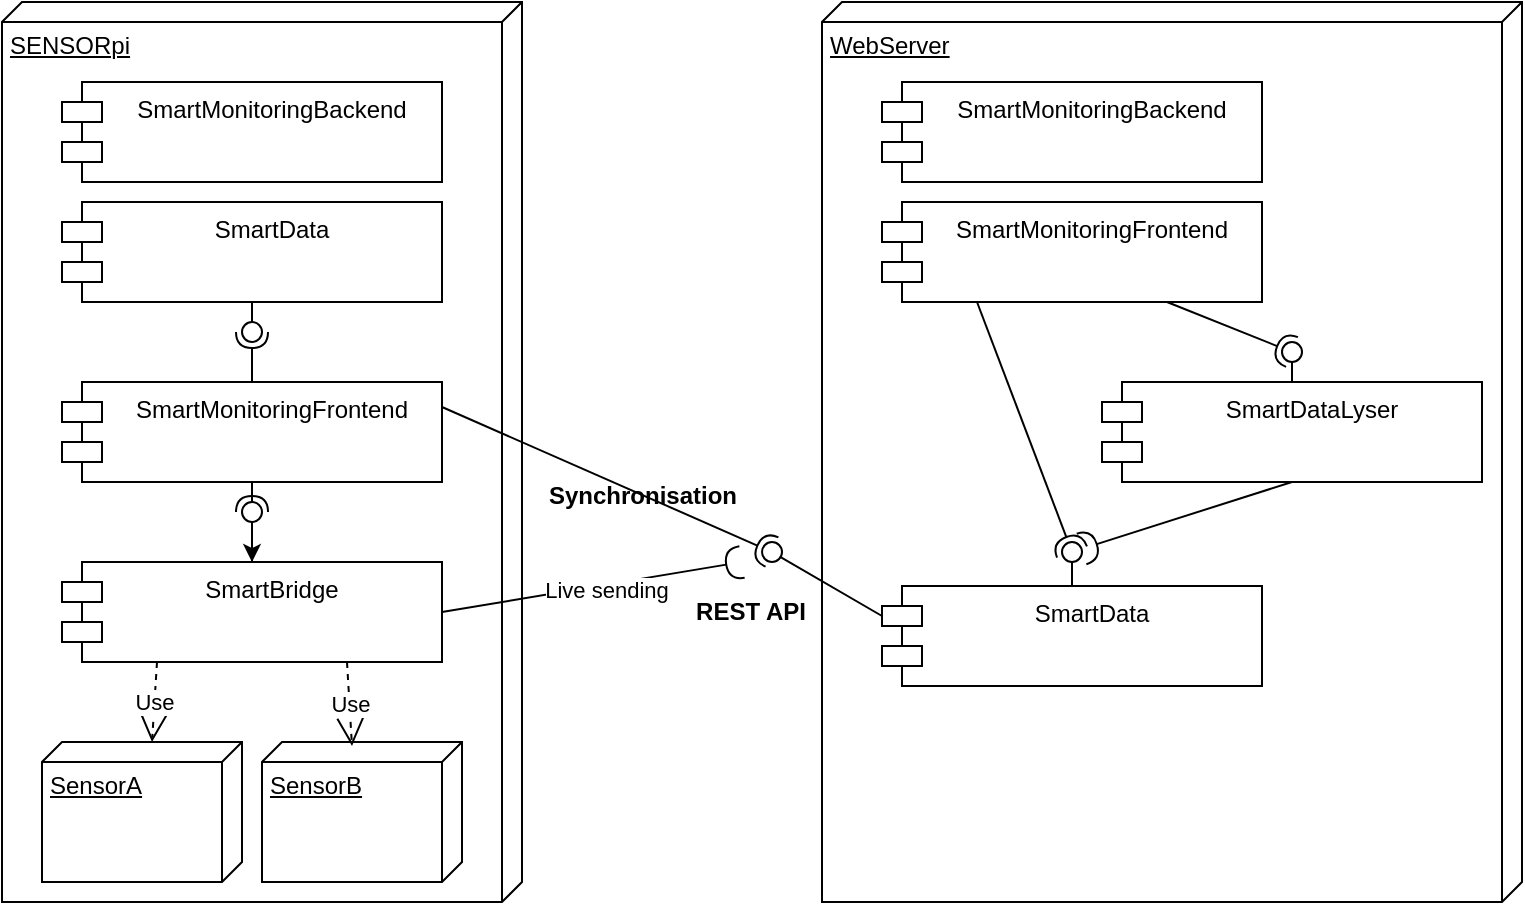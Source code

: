 <mxfile version="22.0.2" type="device">
  <diagram name="Seite-1" id="UXbr001qAZ8YUwBqj6tf">
    <mxGraphModel dx="1546" dy="900" grid="1" gridSize="10" guides="1" tooltips="1" connect="1" arrows="1" fold="1" page="1" pageScale="1" pageWidth="827" pageHeight="1169" math="0" shadow="0">
      <root>
        <mxCell id="0" />
        <mxCell id="1" parent="0" />
        <mxCell id="DpqsgZe1GaUblpMXzOOC-1" value="SENSORpi" style="verticalAlign=top;align=left;spacingTop=8;spacingLeft=2;spacingRight=12;shape=cube;size=10;direction=south;fontStyle=4;html=1;whiteSpace=wrap;" parent="1" vertex="1">
          <mxGeometry x="40" y="20" width="260" height="450" as="geometry" />
        </mxCell>
        <mxCell id="DpqsgZe1GaUblpMXzOOC-25" value="" style="edgeStyle=orthogonalEdgeStyle;rounded=0;orthogonalLoop=1;jettySize=auto;html=1;" parent="1" source="DpqsgZe1GaUblpMXzOOC-2" target="DpqsgZe1GaUblpMXzOOC-5" edge="1">
          <mxGeometry relative="1" as="geometry" />
        </mxCell>
        <mxCell id="DpqsgZe1GaUblpMXzOOC-2" value="SmartMonitoringFrontend" style="shape=module;align=left;spacingLeft=20;align=center;verticalAlign=top;whiteSpace=wrap;html=1;" parent="1" vertex="1">
          <mxGeometry x="70" y="210" width="190" height="50" as="geometry" />
        </mxCell>
        <mxCell id="DpqsgZe1GaUblpMXzOOC-3" value="SmartMonitoringBackend" style="shape=module;align=left;spacingLeft=20;align=center;verticalAlign=top;whiteSpace=wrap;html=1;" parent="1" vertex="1">
          <mxGeometry x="70" y="60" width="190" height="50" as="geometry" />
        </mxCell>
        <mxCell id="DpqsgZe1GaUblpMXzOOC-4" value="SmartData" style="shape=module;align=left;spacingLeft=20;align=center;verticalAlign=top;whiteSpace=wrap;html=1;" parent="1" vertex="1">
          <mxGeometry x="70" y="120" width="190" height="50" as="geometry" />
        </mxCell>
        <mxCell id="DpqsgZe1GaUblpMXzOOC-5" value="SmartBridge" style="shape=module;align=left;spacingLeft=20;align=center;verticalAlign=top;whiteSpace=wrap;html=1;" parent="1" vertex="1">
          <mxGeometry x="70" y="300" width="190" height="50" as="geometry" />
        </mxCell>
        <mxCell id="DpqsgZe1GaUblpMXzOOC-6" value="SensorB" style="verticalAlign=top;align=left;spacingTop=8;spacingLeft=2;spacingRight=12;shape=cube;size=10;direction=south;fontStyle=4;html=1;whiteSpace=wrap;" parent="1" vertex="1">
          <mxGeometry x="170" y="390" width="100" height="70" as="geometry" />
        </mxCell>
        <mxCell id="DpqsgZe1GaUblpMXzOOC-7" value="SensorA" style="verticalAlign=top;align=left;spacingTop=8;spacingLeft=2;spacingRight=12;shape=cube;size=10;direction=south;fontStyle=4;html=1;whiteSpace=wrap;" parent="1" vertex="1">
          <mxGeometry x="60" y="390" width="100" height="70" as="geometry" />
        </mxCell>
        <mxCell id="DpqsgZe1GaUblpMXzOOC-8" value="WebServer" style="verticalAlign=top;align=left;spacingTop=8;spacingLeft=2;spacingRight=12;shape=cube;size=10;direction=south;fontStyle=4;html=1;whiteSpace=wrap;" parent="1" vertex="1">
          <mxGeometry x="450" y="20" width="350" height="450" as="geometry" />
        </mxCell>
        <mxCell id="DpqsgZe1GaUblpMXzOOC-9" value="SmartMonitoringFrontend" style="shape=module;align=left;spacingLeft=20;align=center;verticalAlign=top;whiteSpace=wrap;html=1;" parent="1" vertex="1">
          <mxGeometry x="480" y="120" width="190" height="50" as="geometry" />
        </mxCell>
        <mxCell id="DpqsgZe1GaUblpMXzOOC-10" value="SmartMonitoringBackend" style="shape=module;align=left;spacingLeft=20;align=center;verticalAlign=top;whiteSpace=wrap;html=1;" parent="1" vertex="1">
          <mxGeometry x="480" y="60" width="190" height="50" as="geometry" />
        </mxCell>
        <mxCell id="DpqsgZe1GaUblpMXzOOC-11" value="SmartData" style="shape=module;align=left;spacingLeft=20;align=center;verticalAlign=top;whiteSpace=wrap;html=1;" parent="1" vertex="1">
          <mxGeometry x="480" y="312" width="190" height="50" as="geometry" />
        </mxCell>
        <mxCell id="DpqsgZe1GaUblpMXzOOC-12" value="SmartDataLyser" style="shape=module;align=left;spacingLeft=20;align=center;verticalAlign=top;whiteSpace=wrap;html=1;" parent="1" vertex="1">
          <mxGeometry x="590" y="210" width="190" height="50" as="geometry" />
        </mxCell>
        <mxCell id="DpqsgZe1GaUblpMXzOOC-15" value="" style="rounded=0;orthogonalLoop=1;jettySize=auto;html=1;endArrow=none;endFill=0;sketch=0;sourcePerimeterSpacing=0;targetPerimeterSpacing=0;exitX=0;exitY=0;exitDx=0;exitDy=15;exitPerimeter=0;" parent="1" source="DpqsgZe1GaUblpMXzOOC-11" target="DpqsgZe1GaUblpMXzOOC-17" edge="1">
          <mxGeometry relative="1" as="geometry">
            <mxPoint x="180" y="570" as="sourcePoint" />
          </mxGeometry>
        </mxCell>
        <mxCell id="DpqsgZe1GaUblpMXzOOC-16" value="" style="rounded=0;orthogonalLoop=1;jettySize=auto;html=1;endArrow=halfCircle;endFill=0;entryX=0.5;entryY=0.5;endSize=6;strokeWidth=1;sketch=0;exitX=1;exitY=0.25;exitDx=0;exitDy=0;" parent="1" source="DpqsgZe1GaUblpMXzOOC-2" target="DpqsgZe1GaUblpMXzOOC-17" edge="1">
          <mxGeometry relative="1" as="geometry">
            <mxPoint x="600" y="600" as="sourcePoint" />
          </mxGeometry>
        </mxCell>
        <mxCell id="DpqsgZe1GaUblpMXzOOC-17" value="" style="ellipse;whiteSpace=wrap;html=1;align=center;aspect=fixed;resizable=0;points=[];outlineConnect=0;sketch=0;" parent="1" vertex="1">
          <mxGeometry x="420" y="290" width="10" height="10" as="geometry" />
        </mxCell>
        <mxCell id="DpqsgZe1GaUblpMXzOOC-18" value="Synchronisation" style="text;align=center;fontStyle=1;verticalAlign=middle;spacingLeft=3;spacingRight=3;strokeColor=none;rotatable=0;points=[[0,0.5],[1,0.5]];portConstraint=eastwest;html=1;" parent="1" vertex="1">
          <mxGeometry x="320" y="254" width="80" height="26" as="geometry" />
        </mxCell>
        <mxCell id="DpqsgZe1GaUblpMXzOOC-19" value="REST API" style="text;align=center;fontStyle=1;verticalAlign=middle;spacingLeft=3;spacingRight=3;strokeColor=none;rotatable=0;points=[[0,0.5],[1,0.5]];portConstraint=eastwest;html=1;" parent="1" vertex="1">
          <mxGeometry x="374" y="312" width="80" height="26" as="geometry" />
        </mxCell>
        <mxCell id="DpqsgZe1GaUblpMXzOOC-20" value="" style="rounded=0;orthogonalLoop=1;jettySize=auto;html=1;endArrow=none;endFill=0;sketch=0;sourcePerimeterSpacing=0;targetPerimeterSpacing=0;exitX=0.5;exitY=0;exitDx=0;exitDy=0;" parent="1" source="DpqsgZe1GaUblpMXzOOC-5" target="DpqsgZe1GaUblpMXzOOC-22" edge="1">
          <mxGeometry relative="1" as="geometry">
            <mxPoint x="390" y="365" as="sourcePoint" />
          </mxGeometry>
        </mxCell>
        <mxCell id="DpqsgZe1GaUblpMXzOOC-21" value="" style="rounded=0;orthogonalLoop=1;jettySize=auto;html=1;endArrow=halfCircle;endFill=0;entryX=0.5;entryY=0.5;endSize=6;strokeWidth=1;sketch=0;exitX=0.5;exitY=1;exitDx=0;exitDy=0;" parent="1" source="DpqsgZe1GaUblpMXzOOC-2" target="DpqsgZe1GaUblpMXzOOC-22" edge="1">
          <mxGeometry relative="1" as="geometry">
            <mxPoint x="430" y="365" as="sourcePoint" />
          </mxGeometry>
        </mxCell>
        <mxCell id="DpqsgZe1GaUblpMXzOOC-22" value="" style="ellipse;whiteSpace=wrap;html=1;align=center;aspect=fixed;resizable=0;points=[];outlineConnect=0;sketch=0;" parent="1" vertex="1">
          <mxGeometry x="160" y="270" width="10" height="10" as="geometry" />
        </mxCell>
        <mxCell id="DpqsgZe1GaUblpMXzOOC-23" value="Use" style="endArrow=open;endSize=12;dashed=1;html=1;rounded=0;exitX=0.25;exitY=1;exitDx=0;exitDy=0;entryX=0;entryY=0;entryDx=0;entryDy=45;entryPerimeter=0;" parent="1" source="DpqsgZe1GaUblpMXzOOC-5" target="DpqsgZe1GaUblpMXzOOC-7" edge="1">
          <mxGeometry width="160" relative="1" as="geometry">
            <mxPoint x="330" y="370" as="sourcePoint" />
            <mxPoint x="490" y="370" as="targetPoint" />
          </mxGeometry>
        </mxCell>
        <mxCell id="DpqsgZe1GaUblpMXzOOC-24" value="Use" style="endArrow=open;endSize=12;dashed=1;html=1;rounded=0;exitX=0.75;exitY=1;exitDx=0;exitDy=0;entryX=0.029;entryY=0.55;entryDx=0;entryDy=0;entryPerimeter=0;" parent="1" source="DpqsgZe1GaUblpMXzOOC-5" target="DpqsgZe1GaUblpMXzOOC-6" edge="1">
          <mxGeometry width="160" relative="1" as="geometry">
            <mxPoint x="330" y="370" as="sourcePoint" />
            <mxPoint x="490" y="370" as="targetPoint" />
          </mxGeometry>
        </mxCell>
        <mxCell id="DpqsgZe1GaUblpMXzOOC-26" value="" style="rounded=0;orthogonalLoop=1;jettySize=auto;html=1;endArrow=none;endFill=0;sketch=0;sourcePerimeterSpacing=0;targetPerimeterSpacing=0;exitX=0.5;exitY=1;exitDx=0;exitDy=0;" parent="1" source="DpqsgZe1GaUblpMXzOOC-4" target="DpqsgZe1GaUblpMXzOOC-28" edge="1">
          <mxGeometry relative="1" as="geometry">
            <mxPoint x="390" y="365" as="sourcePoint" />
          </mxGeometry>
        </mxCell>
        <mxCell id="DpqsgZe1GaUblpMXzOOC-27" value="" style="rounded=0;orthogonalLoop=1;jettySize=auto;html=1;endArrow=halfCircle;endFill=0;entryX=0.5;entryY=0.5;endSize=6;strokeWidth=1;sketch=0;exitX=0.5;exitY=0;exitDx=0;exitDy=0;" parent="1" source="DpqsgZe1GaUblpMXzOOC-2" target="DpqsgZe1GaUblpMXzOOC-28" edge="1">
          <mxGeometry relative="1" as="geometry">
            <mxPoint x="430" y="365" as="sourcePoint" />
          </mxGeometry>
        </mxCell>
        <mxCell id="DpqsgZe1GaUblpMXzOOC-28" value="" style="ellipse;whiteSpace=wrap;html=1;align=center;aspect=fixed;resizable=0;points=[];outlineConnect=0;sketch=0;" parent="1" vertex="1">
          <mxGeometry x="160" y="180" width="10" height="10" as="geometry" />
        </mxCell>
        <mxCell id="DpqsgZe1GaUblpMXzOOC-29" value="" style="rounded=0;orthogonalLoop=1;jettySize=auto;html=1;endArrow=none;endFill=0;sketch=0;sourcePerimeterSpacing=0;targetPerimeterSpacing=0;exitX=0.5;exitY=0;exitDx=0;exitDy=0;" parent="1" source="DpqsgZe1GaUblpMXzOOC-12" target="DpqsgZe1GaUblpMXzOOC-31" edge="1">
          <mxGeometry relative="1" as="geometry">
            <mxPoint x="390" y="365" as="sourcePoint" />
          </mxGeometry>
        </mxCell>
        <mxCell id="DpqsgZe1GaUblpMXzOOC-30" value="" style="rounded=0;orthogonalLoop=1;jettySize=auto;html=1;endArrow=halfCircle;endFill=0;entryX=0.5;entryY=0.5;endSize=6;strokeWidth=1;sketch=0;exitX=0.75;exitY=1;exitDx=0;exitDy=0;" parent="1" source="DpqsgZe1GaUblpMXzOOC-9" target="DpqsgZe1GaUblpMXzOOC-31" edge="1">
          <mxGeometry relative="1" as="geometry">
            <mxPoint x="430" y="365" as="sourcePoint" />
          </mxGeometry>
        </mxCell>
        <mxCell id="DpqsgZe1GaUblpMXzOOC-31" value="" style="ellipse;whiteSpace=wrap;html=1;align=center;aspect=fixed;resizable=0;points=[];outlineConnect=0;sketch=0;" parent="1" vertex="1">
          <mxGeometry x="680" y="190" width="10" height="10" as="geometry" />
        </mxCell>
        <mxCell id="DpqsgZe1GaUblpMXzOOC-32" value="" style="rounded=0;orthogonalLoop=1;jettySize=auto;html=1;endArrow=none;endFill=0;sketch=0;sourcePerimeterSpacing=0;targetPerimeterSpacing=0;exitX=0.5;exitY=0;exitDx=0;exitDy=0;" parent="1" source="DpqsgZe1GaUblpMXzOOC-11" target="DpqsgZe1GaUblpMXzOOC-34" edge="1">
          <mxGeometry relative="1" as="geometry">
            <mxPoint x="390" y="365" as="sourcePoint" />
          </mxGeometry>
        </mxCell>
        <mxCell id="DpqsgZe1GaUblpMXzOOC-33" value="" style="rounded=0;orthogonalLoop=1;jettySize=auto;html=1;endArrow=halfCircle;endFill=0;entryX=0.5;entryY=0.5;endSize=6;strokeWidth=1;sketch=0;exitX=0.25;exitY=1;exitDx=0;exitDy=0;" parent="1" source="DpqsgZe1GaUblpMXzOOC-9" target="DpqsgZe1GaUblpMXzOOC-34" edge="1">
          <mxGeometry relative="1" as="geometry">
            <mxPoint x="430" y="365" as="sourcePoint" />
          </mxGeometry>
        </mxCell>
        <mxCell id="DpqsgZe1GaUblpMXzOOC-34" value="" style="ellipse;whiteSpace=wrap;html=1;align=center;aspect=fixed;resizable=0;points=[];outlineConnect=0;sketch=0;" parent="1" vertex="1">
          <mxGeometry x="570" y="290" width="10" height="10" as="geometry" />
        </mxCell>
        <mxCell id="DpqsgZe1GaUblpMXzOOC-36" value="" style="rounded=0;orthogonalLoop=1;jettySize=auto;html=1;endArrow=halfCircle;endFill=0;endSize=6;strokeWidth=1;sketch=0;exitX=0.5;exitY=1;exitDx=0;exitDy=0;" parent="1" source="DpqsgZe1GaUblpMXzOOC-12" target="DpqsgZe1GaUblpMXzOOC-34" edge="1">
          <mxGeometry relative="1" as="geometry">
            <mxPoint x="450" y="530" as="sourcePoint" />
            <mxPoint x="410" y="365" as="targetPoint" />
          </mxGeometry>
        </mxCell>
        <mxCell id="r3ELbgd50D0zSYWs7ENX-1" value="" style="rounded=0;orthogonalLoop=1;jettySize=auto;html=1;endArrow=halfCircle;endFill=0;endSize=6;strokeWidth=1;sketch=0;fontSize=12;curved=1;exitX=1;exitY=0.5;exitDx=0;exitDy=0;" edge="1" parent="1" source="DpqsgZe1GaUblpMXzOOC-5">
          <mxGeometry relative="1" as="geometry">
            <mxPoint x="425" y="465" as="sourcePoint" />
            <mxPoint x="410" y="300" as="targetPoint" />
          </mxGeometry>
        </mxCell>
        <mxCell id="r3ELbgd50D0zSYWs7ENX-3" value="Live sending" style="edgeLabel;html=1;align=center;verticalAlign=middle;resizable=0;points=[];" vertex="1" connectable="0" parent="r3ELbgd50D0zSYWs7ENX-1">
          <mxGeometry x="0.09" y="-2" relative="1" as="geometry">
            <mxPoint as="offset" />
          </mxGeometry>
        </mxCell>
        <mxCell id="r3ELbgd50D0zSYWs7ENX-2" value="" style="ellipse;whiteSpace=wrap;html=1;align=center;aspect=fixed;fillColor=none;strokeColor=none;resizable=0;perimeter=centerPerimeter;rotatable=0;allowArrows=0;points=[];outlineConnect=1;" vertex="1" parent="1">
          <mxGeometry x="400" y="460" width="10" height="10" as="geometry" />
        </mxCell>
      </root>
    </mxGraphModel>
  </diagram>
</mxfile>

